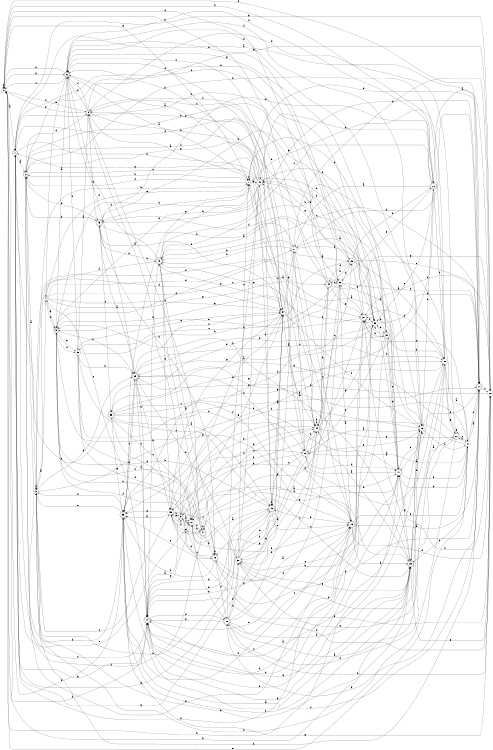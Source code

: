 digraph n36_3 {
__start0 [label="" shape="none"];

rankdir=LR;
size="8,5";

s0 [style="filled", color="black", fillcolor="white" shape="circle", label="0"];
s1 [style="rounded,filled", color="black", fillcolor="white" shape="doublecircle", label="1"];
s2 [style="rounded,filled", color="black", fillcolor="white" shape="doublecircle", label="2"];
s3 [style="filled", color="black", fillcolor="white" shape="circle", label="3"];
s4 [style="filled", color="black", fillcolor="white" shape="circle", label="4"];
s5 [style="rounded,filled", color="black", fillcolor="white" shape="doublecircle", label="5"];
s6 [style="rounded,filled", color="black", fillcolor="white" shape="doublecircle", label="6"];
s7 [style="filled", color="black", fillcolor="white" shape="circle", label="7"];
s8 [style="filled", color="black", fillcolor="white" shape="circle", label="8"];
s9 [style="filled", color="black", fillcolor="white" shape="circle", label="9"];
s10 [style="filled", color="black", fillcolor="white" shape="circle", label="10"];
s11 [style="rounded,filled", color="black", fillcolor="white" shape="doublecircle", label="11"];
s12 [style="filled", color="black", fillcolor="white" shape="circle", label="12"];
s13 [style="filled", color="black", fillcolor="white" shape="circle", label="13"];
s14 [style="rounded,filled", color="black", fillcolor="white" shape="doublecircle", label="14"];
s15 [style="rounded,filled", color="black", fillcolor="white" shape="doublecircle", label="15"];
s16 [style="rounded,filled", color="black", fillcolor="white" shape="doublecircle", label="16"];
s17 [style="rounded,filled", color="black", fillcolor="white" shape="doublecircle", label="17"];
s18 [style="rounded,filled", color="black", fillcolor="white" shape="doublecircle", label="18"];
s19 [style="rounded,filled", color="black", fillcolor="white" shape="doublecircle", label="19"];
s20 [style="filled", color="black", fillcolor="white" shape="circle", label="20"];
s21 [style="filled", color="black", fillcolor="white" shape="circle", label="21"];
s22 [style="rounded,filled", color="black", fillcolor="white" shape="doublecircle", label="22"];
s23 [style="rounded,filled", color="black", fillcolor="white" shape="doublecircle", label="23"];
s24 [style="rounded,filled", color="black", fillcolor="white" shape="doublecircle", label="24"];
s25 [style="filled", color="black", fillcolor="white" shape="circle", label="25"];
s26 [style="rounded,filled", color="black", fillcolor="white" shape="doublecircle", label="26"];
s27 [style="filled", color="black", fillcolor="white" shape="circle", label="27"];
s28 [style="filled", color="black", fillcolor="white" shape="circle", label="28"];
s29 [style="rounded,filled", color="black", fillcolor="white" shape="doublecircle", label="29"];
s30 [style="rounded,filled", color="black", fillcolor="white" shape="doublecircle", label="30"];
s31 [style="rounded,filled", color="black", fillcolor="white" shape="doublecircle", label="31"];
s32 [style="filled", color="black", fillcolor="white" shape="circle", label="32"];
s33 [style="filled", color="black", fillcolor="white" shape="circle", label="33"];
s34 [style="filled", color="black", fillcolor="white" shape="circle", label="34"];
s35 [style="filled", color="black", fillcolor="white" shape="circle", label="35"];
s36 [style="rounded,filled", color="black", fillcolor="white" shape="doublecircle", label="36"];
s37 [style="filled", color="black", fillcolor="white" shape="circle", label="37"];
s38 [style="filled", color="black", fillcolor="white" shape="circle", label="38"];
s39 [style="rounded,filled", color="black", fillcolor="white" shape="doublecircle", label="39"];
s40 [style="rounded,filled", color="black", fillcolor="white" shape="doublecircle", label="40"];
s41 [style="rounded,filled", color="black", fillcolor="white" shape="doublecircle", label="41"];
s42 [style="rounded,filled", color="black", fillcolor="white" shape="doublecircle", label="42"];
s43 [style="rounded,filled", color="black", fillcolor="white" shape="doublecircle", label="43"];
s44 [style="rounded,filled", color="black", fillcolor="white" shape="doublecircle", label="44"];
s0 -> s1 [label="a"];
s0 -> s11 [label="b"];
s0 -> s8 [label="c"];
s0 -> s17 [label="d"];
s0 -> s21 [label="e"];
s0 -> s0 [label="f"];
s0 -> s7 [label="g"];
s0 -> s6 [label="h"];
s1 -> s2 [label="a"];
s1 -> s38 [label="b"];
s1 -> s14 [label="c"];
s1 -> s16 [label="d"];
s1 -> s10 [label="e"];
s1 -> s24 [label="f"];
s1 -> s15 [label="g"];
s1 -> s34 [label="h"];
s2 -> s3 [label="a"];
s2 -> s32 [label="b"];
s2 -> s34 [label="c"];
s2 -> s8 [label="d"];
s2 -> s28 [label="e"];
s2 -> s36 [label="f"];
s2 -> s32 [label="g"];
s2 -> s43 [label="h"];
s3 -> s4 [label="a"];
s3 -> s3 [label="b"];
s3 -> s35 [label="c"];
s3 -> s32 [label="d"];
s3 -> s23 [label="e"];
s3 -> s20 [label="f"];
s3 -> s29 [label="g"];
s3 -> s7 [label="h"];
s4 -> s5 [label="a"];
s4 -> s34 [label="b"];
s4 -> s13 [label="c"];
s4 -> s44 [label="d"];
s4 -> s7 [label="e"];
s4 -> s42 [label="f"];
s4 -> s31 [label="g"];
s4 -> s5 [label="h"];
s5 -> s6 [label="a"];
s5 -> s10 [label="b"];
s5 -> s18 [label="c"];
s5 -> s27 [label="d"];
s5 -> s33 [label="e"];
s5 -> s33 [label="f"];
s5 -> s16 [label="g"];
s5 -> s29 [label="h"];
s6 -> s7 [label="a"];
s6 -> s33 [label="b"];
s6 -> s0 [label="c"];
s6 -> s29 [label="d"];
s6 -> s4 [label="e"];
s6 -> s13 [label="f"];
s6 -> s30 [label="g"];
s6 -> s0 [label="h"];
s7 -> s8 [label="a"];
s7 -> s2 [label="b"];
s7 -> s12 [label="c"];
s7 -> s30 [label="d"];
s7 -> s36 [label="e"];
s7 -> s2 [label="f"];
s7 -> s40 [label="g"];
s7 -> s7 [label="h"];
s8 -> s9 [label="a"];
s8 -> s6 [label="b"];
s8 -> s6 [label="c"];
s8 -> s25 [label="d"];
s8 -> s0 [label="e"];
s8 -> s24 [label="f"];
s8 -> s43 [label="g"];
s8 -> s15 [label="h"];
s9 -> s10 [label="a"];
s9 -> s28 [label="b"];
s9 -> s12 [label="c"];
s9 -> s39 [label="d"];
s9 -> s35 [label="e"];
s9 -> s10 [label="f"];
s9 -> s23 [label="g"];
s9 -> s34 [label="h"];
s10 -> s11 [label="a"];
s10 -> s19 [label="b"];
s10 -> s24 [label="c"];
s10 -> s5 [label="d"];
s10 -> s16 [label="e"];
s10 -> s41 [label="f"];
s10 -> s14 [label="g"];
s10 -> s41 [label="h"];
s11 -> s12 [label="a"];
s11 -> s36 [label="b"];
s11 -> s13 [label="c"];
s11 -> s31 [label="d"];
s11 -> s21 [label="e"];
s11 -> s43 [label="f"];
s11 -> s23 [label="g"];
s11 -> s38 [label="h"];
s12 -> s13 [label="a"];
s12 -> s41 [label="b"];
s12 -> s15 [label="c"];
s12 -> s11 [label="d"];
s12 -> s13 [label="e"];
s12 -> s24 [label="f"];
s12 -> s18 [label="g"];
s12 -> s8 [label="h"];
s13 -> s14 [label="a"];
s13 -> s21 [label="b"];
s13 -> s26 [label="c"];
s13 -> s6 [label="d"];
s13 -> s23 [label="e"];
s13 -> s36 [label="f"];
s13 -> s14 [label="g"];
s13 -> s7 [label="h"];
s14 -> s9 [label="a"];
s14 -> s15 [label="b"];
s14 -> s4 [label="c"];
s14 -> s19 [label="d"];
s14 -> s16 [label="e"];
s14 -> s0 [label="f"];
s14 -> s1 [label="g"];
s14 -> s42 [label="h"];
s15 -> s10 [label="a"];
s15 -> s5 [label="b"];
s15 -> s16 [label="c"];
s15 -> s34 [label="d"];
s15 -> s14 [label="e"];
s15 -> s15 [label="f"];
s15 -> s1 [label="g"];
s15 -> s3 [label="h"];
s16 -> s17 [label="a"];
s16 -> s23 [label="b"];
s16 -> s27 [label="c"];
s16 -> s28 [label="d"];
s16 -> s42 [label="e"];
s16 -> s21 [label="f"];
s16 -> s2 [label="g"];
s16 -> s15 [label="h"];
s17 -> s1 [label="a"];
s17 -> s18 [label="b"];
s17 -> s14 [label="c"];
s17 -> s7 [label="d"];
s17 -> s13 [label="e"];
s17 -> s28 [label="f"];
s17 -> s19 [label="g"];
s17 -> s3 [label="h"];
s18 -> s16 [label="a"];
s18 -> s18 [label="b"];
s18 -> s9 [label="c"];
s18 -> s19 [label="d"];
s18 -> s36 [label="e"];
s18 -> s36 [label="f"];
s18 -> s11 [label="g"];
s18 -> s43 [label="h"];
s19 -> s20 [label="a"];
s19 -> s24 [label="b"];
s19 -> s31 [label="c"];
s19 -> s32 [label="d"];
s19 -> s37 [label="e"];
s19 -> s37 [label="f"];
s19 -> s14 [label="g"];
s19 -> s23 [label="h"];
s20 -> s21 [label="a"];
s20 -> s2 [label="b"];
s20 -> s11 [label="c"];
s20 -> s35 [label="d"];
s20 -> s37 [label="e"];
s20 -> s30 [label="f"];
s20 -> s22 [label="g"];
s20 -> s43 [label="h"];
s21 -> s17 [label="a"];
s21 -> s22 [label="b"];
s21 -> s23 [label="c"];
s21 -> s17 [label="d"];
s21 -> s35 [label="e"];
s21 -> s29 [label="f"];
s21 -> s11 [label="g"];
s21 -> s12 [label="h"];
s22 -> s23 [label="a"];
s22 -> s42 [label="b"];
s22 -> s21 [label="c"];
s22 -> s8 [label="d"];
s22 -> s22 [label="e"];
s22 -> s19 [label="f"];
s22 -> s29 [label="g"];
s22 -> s3 [label="h"];
s23 -> s13 [label="a"];
s23 -> s0 [label="b"];
s23 -> s10 [label="c"];
s23 -> s24 [label="d"];
s23 -> s37 [label="e"];
s23 -> s31 [label="f"];
s23 -> s14 [label="g"];
s23 -> s5 [label="h"];
s24 -> s7 [label="a"];
s24 -> s22 [label="b"];
s24 -> s25 [label="c"];
s24 -> s10 [label="d"];
s24 -> s37 [label="e"];
s24 -> s44 [label="f"];
s24 -> s38 [label="g"];
s24 -> s24 [label="h"];
s25 -> s20 [label="a"];
s25 -> s26 [label="b"];
s25 -> s31 [label="c"];
s25 -> s6 [label="d"];
s25 -> s17 [label="e"];
s25 -> s44 [label="f"];
s25 -> s40 [label="g"];
s25 -> s44 [label="h"];
s26 -> s27 [label="a"];
s26 -> s40 [label="b"];
s26 -> s38 [label="c"];
s26 -> s6 [label="d"];
s26 -> s32 [label="e"];
s26 -> s20 [label="f"];
s26 -> s36 [label="g"];
s26 -> s0 [label="h"];
s27 -> s25 [label="a"];
s27 -> s17 [label="b"];
s27 -> s12 [label="c"];
s27 -> s28 [label="d"];
s27 -> s37 [label="e"];
s27 -> s38 [label="f"];
s27 -> s42 [label="g"];
s27 -> s42 [label="h"];
s28 -> s26 [label="a"];
s28 -> s29 [label="b"];
s28 -> s31 [label="c"];
s28 -> s14 [label="d"];
s28 -> s23 [label="e"];
s28 -> s11 [label="f"];
s28 -> s1 [label="g"];
s28 -> s19 [label="h"];
s29 -> s20 [label="a"];
s29 -> s14 [label="b"];
s29 -> s14 [label="c"];
s29 -> s30 [label="d"];
s29 -> s36 [label="e"];
s29 -> s34 [label="f"];
s29 -> s35 [label="g"];
s29 -> s16 [label="h"];
s30 -> s27 [label="a"];
s30 -> s31 [label="b"];
s30 -> s11 [label="c"];
s30 -> s14 [label="d"];
s30 -> s40 [label="e"];
s30 -> s12 [label="f"];
s30 -> s11 [label="g"];
s30 -> s31 [label="h"];
s31 -> s32 [label="a"];
s31 -> s40 [label="b"];
s31 -> s14 [label="c"];
s31 -> s21 [label="d"];
s31 -> s5 [label="e"];
s31 -> s20 [label="f"];
s31 -> s10 [label="g"];
s31 -> s38 [label="h"];
s32 -> s16 [label="a"];
s32 -> s17 [label="b"];
s32 -> s33 [label="c"];
s32 -> s25 [label="d"];
s32 -> s39 [label="e"];
s32 -> s2 [label="f"];
s32 -> s14 [label="g"];
s32 -> s13 [label="h"];
s33 -> s8 [label="a"];
s33 -> s29 [label="b"];
s33 -> s15 [label="c"];
s33 -> s10 [label="d"];
s33 -> s34 [label="e"];
s33 -> s41 [label="f"];
s33 -> s17 [label="g"];
s33 -> s25 [label="h"];
s34 -> s24 [label="a"];
s34 -> s27 [label="b"];
s34 -> s6 [label="c"];
s34 -> s3 [label="d"];
s34 -> s8 [label="e"];
s34 -> s13 [label="f"];
s34 -> s35 [label="g"];
s34 -> s10 [label="h"];
s35 -> s36 [label="a"];
s35 -> s18 [label="b"];
s35 -> s37 [label="c"];
s35 -> s10 [label="d"];
s35 -> s24 [label="e"];
s35 -> s10 [label="f"];
s35 -> s36 [label="g"];
s35 -> s9 [label="h"];
s36 -> s23 [label="a"];
s36 -> s16 [label="b"];
s36 -> s29 [label="c"];
s36 -> s3 [label="d"];
s36 -> s3 [label="e"];
s36 -> s23 [label="f"];
s36 -> s28 [label="g"];
s36 -> s0 [label="h"];
s37 -> s24 [label="a"];
s37 -> s29 [label="b"];
s37 -> s38 [label="c"];
s37 -> s7 [label="d"];
s37 -> s34 [label="e"];
s37 -> s34 [label="f"];
s37 -> s40 [label="g"];
s37 -> s13 [label="h"];
s38 -> s39 [label="a"];
s38 -> s17 [label="b"];
s38 -> s1 [label="c"];
s38 -> s14 [label="d"];
s38 -> s5 [label="e"];
s38 -> s40 [label="f"];
s38 -> s36 [label="g"];
s38 -> s30 [label="h"];
s39 -> s15 [label="a"];
s39 -> s11 [label="b"];
s39 -> s10 [label="c"];
s39 -> s20 [label="d"];
s39 -> s1 [label="e"];
s39 -> s16 [label="f"];
s39 -> s36 [label="g"];
s39 -> s12 [label="h"];
s40 -> s6 [label="a"];
s40 -> s5 [label="b"];
s40 -> s19 [label="c"];
s40 -> s6 [label="d"];
s40 -> s5 [label="e"];
s40 -> s15 [label="f"];
s40 -> s1 [label="g"];
s40 -> s6 [label="h"];
s41 -> s18 [label="a"];
s41 -> s8 [label="b"];
s41 -> s42 [label="c"];
s41 -> s2 [label="d"];
s41 -> s35 [label="e"];
s41 -> s35 [label="f"];
s41 -> s11 [label="g"];
s41 -> s41 [label="h"];
s42 -> s18 [label="a"];
s42 -> s43 [label="b"];
s42 -> s17 [label="c"];
s42 -> s6 [label="d"];
s42 -> s34 [label="e"];
s42 -> s26 [label="f"];
s42 -> s35 [label="g"];
s42 -> s7 [label="h"];
s43 -> s29 [label="a"];
s43 -> s38 [label="b"];
s43 -> s39 [label="c"];
s43 -> s2 [label="d"];
s43 -> s26 [label="e"];
s43 -> s34 [label="f"];
s43 -> s17 [label="g"];
s43 -> s27 [label="h"];
s44 -> s42 [label="a"];
s44 -> s0 [label="b"];
s44 -> s32 [label="c"];
s44 -> s0 [label="d"];
s44 -> s31 [label="e"];
s44 -> s9 [label="f"];
s44 -> s28 [label="g"];
s44 -> s24 [label="h"];

}